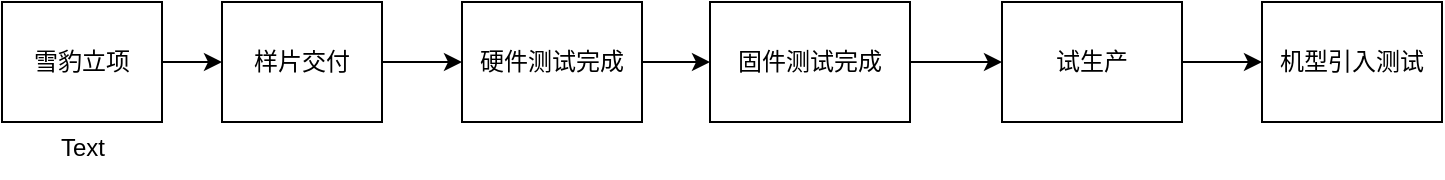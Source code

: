 <mxfile version="26.0.5">
  <diagram name="第 1 页" id="i1DuTGr0fwCpjBT0c2Ri">
    <mxGraphModel dx="1222" dy="673" grid="1" gridSize="10" guides="1" tooltips="1" connect="1" arrows="1" fold="1" page="1" pageScale="1" pageWidth="827" pageHeight="1169" math="0" shadow="0">
      <root>
        <mxCell id="0" />
        <mxCell id="1" parent="0" />
        <mxCell id="5pdY61iCzS-6dg_9tEd6-3" value="" style="edgeStyle=orthogonalEdgeStyle;rounded=0;orthogonalLoop=1;jettySize=auto;html=1;" edge="1" parent="1" source="5pdY61iCzS-6dg_9tEd6-1" target="5pdY61iCzS-6dg_9tEd6-2">
          <mxGeometry relative="1" as="geometry" />
        </mxCell>
        <mxCell id="5pdY61iCzS-6dg_9tEd6-1" value="雪豹立项" style="rounded=0;whiteSpace=wrap;html=1;" vertex="1" parent="1">
          <mxGeometry x="10" y="340" width="80" height="60" as="geometry" />
        </mxCell>
        <mxCell id="5pdY61iCzS-6dg_9tEd6-5" value="" style="edgeStyle=orthogonalEdgeStyle;rounded=0;orthogonalLoop=1;jettySize=auto;html=1;" edge="1" parent="1" source="5pdY61iCzS-6dg_9tEd6-2" target="5pdY61iCzS-6dg_9tEd6-4">
          <mxGeometry relative="1" as="geometry" />
        </mxCell>
        <mxCell id="5pdY61iCzS-6dg_9tEd6-2" value="样片交付" style="rounded=0;whiteSpace=wrap;html=1;" vertex="1" parent="1">
          <mxGeometry x="120" y="340" width="80" height="60" as="geometry" />
        </mxCell>
        <mxCell id="5pdY61iCzS-6dg_9tEd6-4" value="硬件测试完成" style="rounded=0;whiteSpace=wrap;html=1;" vertex="1" parent="1">
          <mxGeometry x="240" y="340" width="90" height="60" as="geometry" />
        </mxCell>
        <mxCell id="5pdY61iCzS-6dg_9tEd6-8" value="" style="edgeStyle=orthogonalEdgeStyle;rounded=0;orthogonalLoop=1;jettySize=auto;html=1;" edge="1" parent="1" source="5pdY61iCzS-6dg_9tEd6-4" target="5pdY61iCzS-6dg_9tEd6-6">
          <mxGeometry relative="1" as="geometry">
            <mxPoint x="410" y="370" as="sourcePoint" />
            <mxPoint x="580" y="370" as="targetPoint" />
          </mxGeometry>
        </mxCell>
        <mxCell id="5pdY61iCzS-6dg_9tEd6-13" value="" style="edgeStyle=orthogonalEdgeStyle;rounded=0;orthogonalLoop=1;jettySize=auto;html=1;" edge="1" parent="1" source="5pdY61iCzS-6dg_9tEd6-6" target="5pdY61iCzS-6dg_9tEd6-12">
          <mxGeometry relative="1" as="geometry" />
        </mxCell>
        <mxCell id="5pdY61iCzS-6dg_9tEd6-6" value="固件测试完成" style="rounded=0;whiteSpace=wrap;html=1;" vertex="1" parent="1">
          <mxGeometry x="364" y="340" width="100" height="60" as="geometry" />
        </mxCell>
        <mxCell id="5pdY61iCzS-6dg_9tEd6-15" value="" style="edgeStyle=orthogonalEdgeStyle;rounded=0;orthogonalLoop=1;jettySize=auto;html=1;" edge="1" parent="1" source="5pdY61iCzS-6dg_9tEd6-12" target="5pdY61iCzS-6dg_9tEd6-14">
          <mxGeometry relative="1" as="geometry" />
        </mxCell>
        <mxCell id="5pdY61iCzS-6dg_9tEd6-12" value="试生产" style="rounded=0;whiteSpace=wrap;html=1;" vertex="1" parent="1">
          <mxGeometry x="510" y="340" width="90" height="60" as="geometry" />
        </mxCell>
        <mxCell id="5pdY61iCzS-6dg_9tEd6-14" value="机型引入测试" style="rounded=0;whiteSpace=wrap;html=1;" vertex="1" parent="1">
          <mxGeometry x="640" y="340" width="90" height="60" as="geometry" />
        </mxCell>
        <mxCell id="5pdY61iCzS-6dg_9tEd6-16" value="Text" style="text;html=1;align=center;verticalAlign=middle;resizable=0;points=[];autosize=1;strokeColor=none;fillColor=none;" vertex="1" parent="1">
          <mxGeometry x="25" y="398" width="50" height="30" as="geometry" />
        </mxCell>
      </root>
    </mxGraphModel>
  </diagram>
</mxfile>
